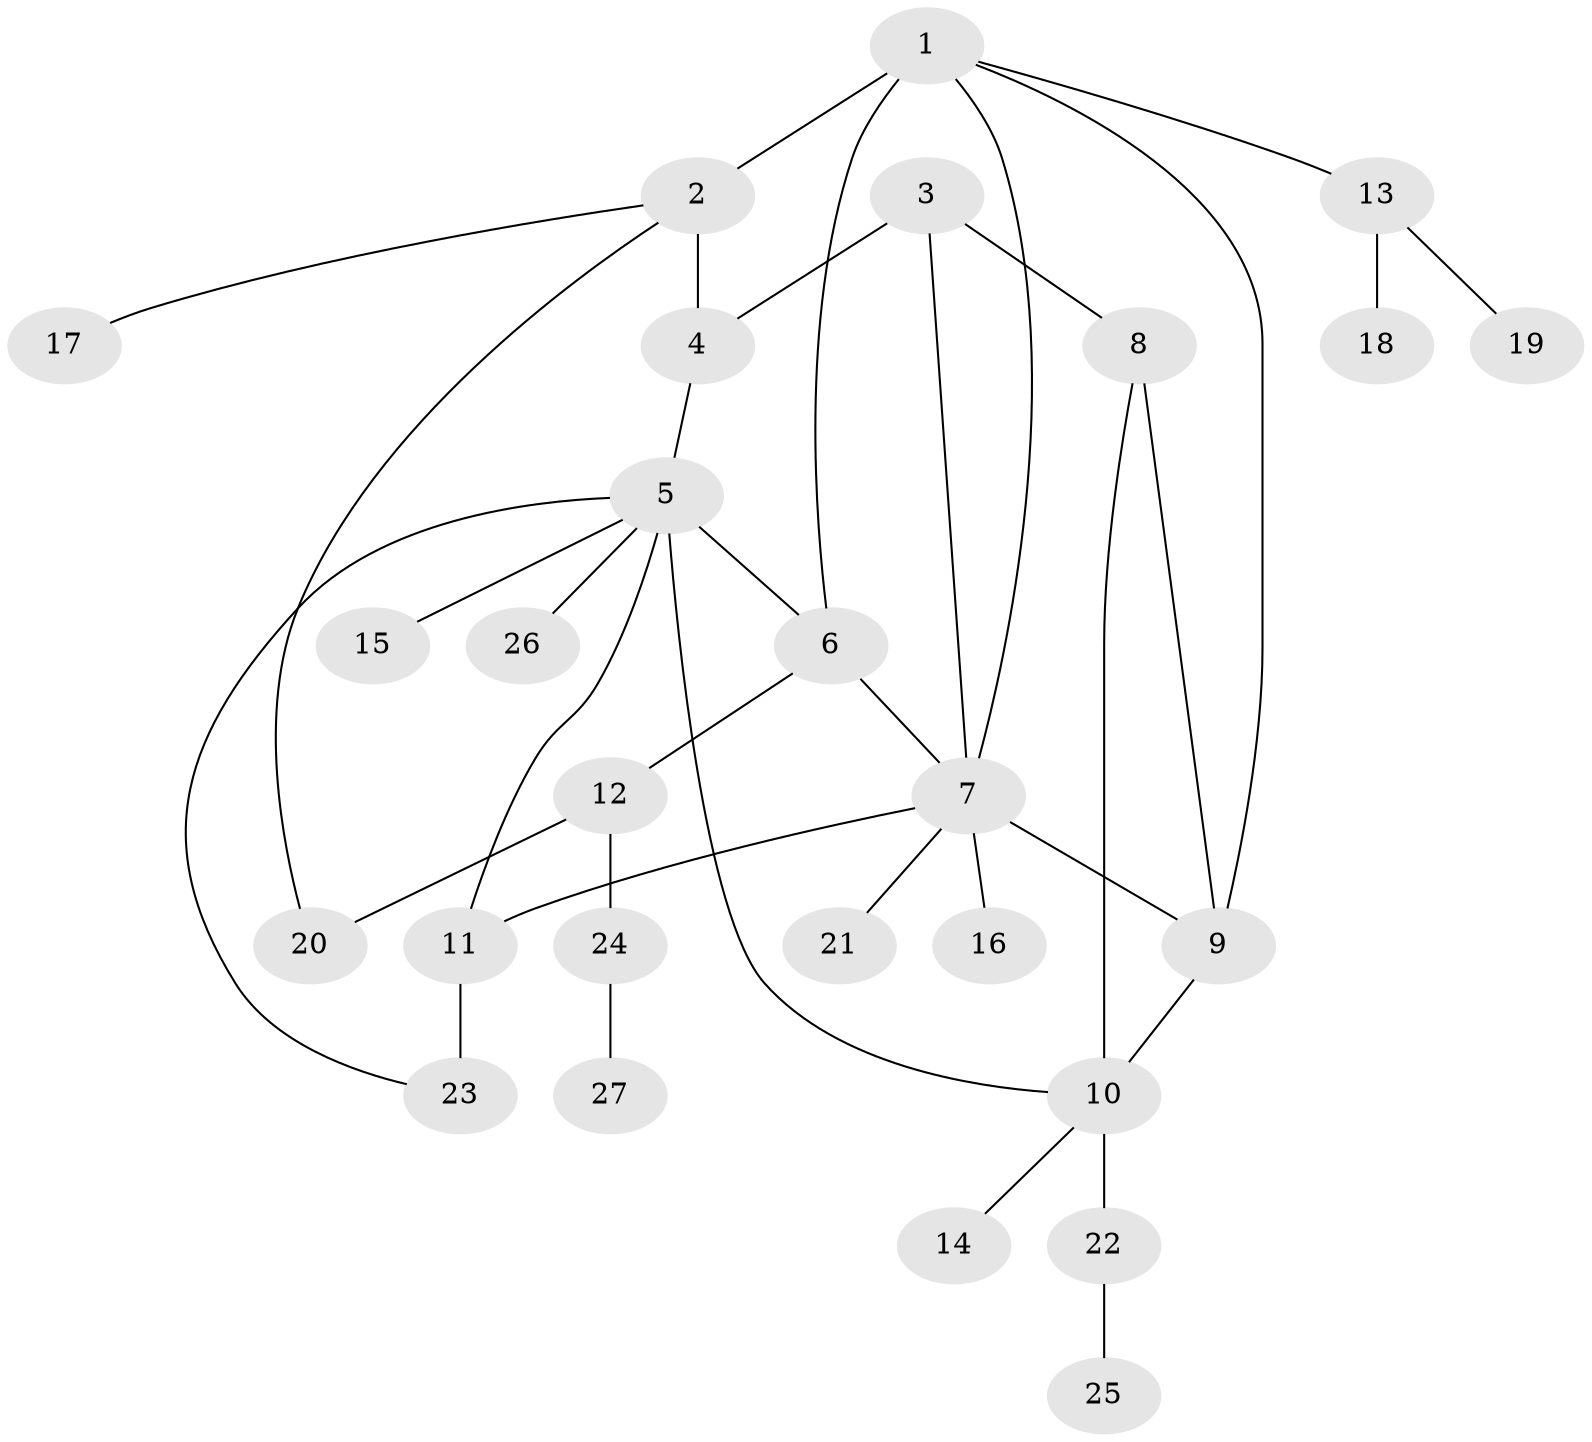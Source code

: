 // original degree distribution, {2: 0.20634920634920634, 6: 0.047619047619047616, 3: 0.12698412698412698, 5: 0.06349206349206349, 9: 0.031746031746031744, 4: 0.031746031746031744, 10: 0.015873015873015872, 1: 0.47619047619047616}
// Generated by graph-tools (version 1.1) at 2025/52/03/04/25 22:52:24]
// undirected, 27 vertices, 36 edges
graph export_dot {
  node [color=gray90,style=filled];
  1;
  2;
  3;
  4;
  5;
  6;
  7;
  8;
  9;
  10;
  11;
  12;
  13;
  14;
  15;
  16;
  17;
  18;
  19;
  20;
  21;
  22;
  23;
  24;
  25;
  26;
  27;
  1 -- 2 [weight=2.0];
  1 -- 6 [weight=1.0];
  1 -- 7 [weight=1.0];
  1 -- 9 [weight=1.0];
  1 -- 13 [weight=1.0];
  2 -- 4 [weight=1.0];
  2 -- 17 [weight=1.0];
  2 -- 20 [weight=1.0];
  3 -- 4 [weight=2.0];
  3 -- 7 [weight=1.0];
  3 -- 8 [weight=3.0];
  4 -- 5 [weight=1.0];
  5 -- 6 [weight=2.0];
  5 -- 10 [weight=1.0];
  5 -- 11 [weight=1.0];
  5 -- 15 [weight=1.0];
  5 -- 23 [weight=1.0];
  5 -- 26 [weight=1.0];
  6 -- 7 [weight=1.0];
  6 -- 12 [weight=1.0];
  7 -- 9 [weight=2.0];
  7 -- 11 [weight=1.0];
  7 -- 16 [weight=1.0];
  7 -- 21 [weight=1.0];
  8 -- 9 [weight=1.0];
  8 -- 10 [weight=1.0];
  9 -- 10 [weight=1.0];
  10 -- 14 [weight=1.0];
  10 -- 22 [weight=5.0];
  11 -- 23 [weight=2.0];
  12 -- 20 [weight=1.0];
  12 -- 24 [weight=1.0];
  13 -- 18 [weight=1.0];
  13 -- 19 [weight=1.0];
  22 -- 25 [weight=1.0];
  24 -- 27 [weight=1.0];
}
